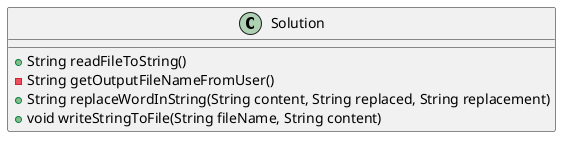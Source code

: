 @startuml
'https://plantuml.com/class-diagram

class Solution {
    +String readFileToString()
    -String getOutputFileNameFromUser()
    +String replaceWordInString(String content, String replaced, String replacement)
    +void writeStringToFile(String fileName, String content)
}

@enduml